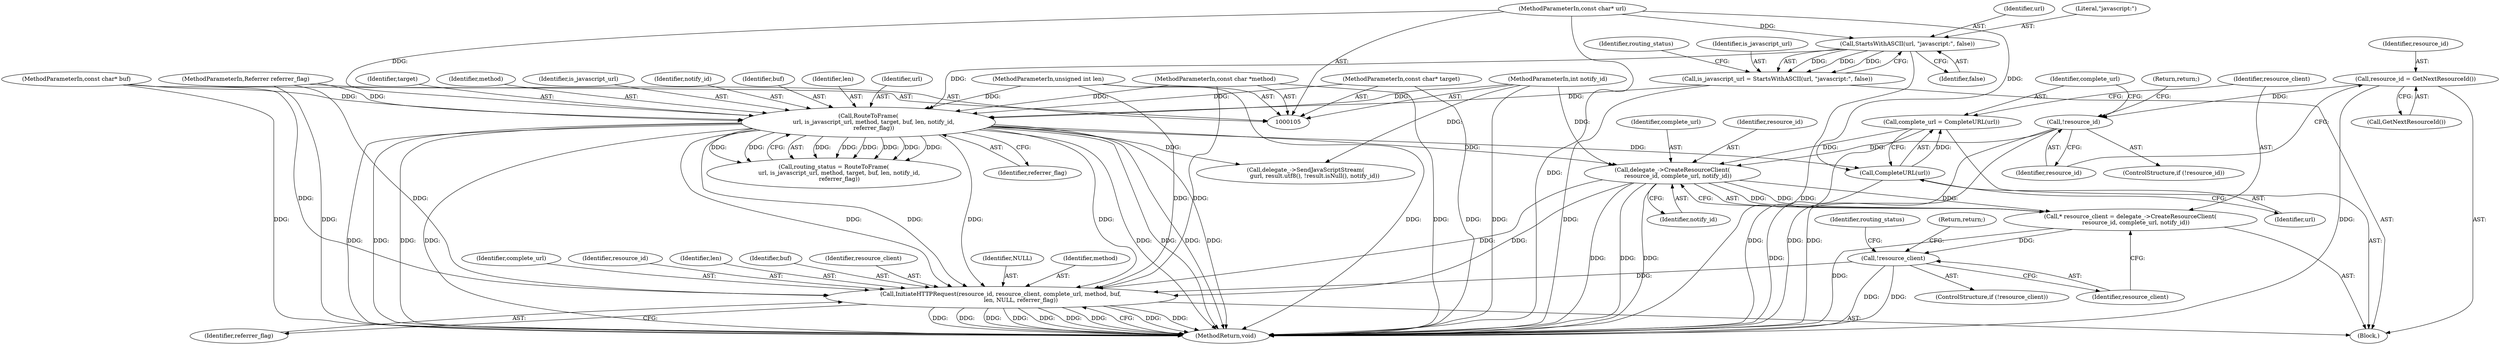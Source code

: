 digraph "0_Chrome_ea3d1d84be3d6f97bf50e76511c9e26af6895533_38@pointer" {
"1000198" [label="(Call,InitiateHTTPRequest(resource_id, resource_client, complete_url, method, buf,\n                      len, NULL, referrer_flag))"];
"1000175" [label="(Call,delegate_->CreateResourceClient(\n      resource_id, complete_url, notify_id))"];
"1000164" [label="(Call,!resource_id)"];
"1000160" [label="(Call,resource_id = GetNextResourceId())"];
"1000168" [label="(Call,complete_url = CompleteURL(url))"];
"1000170" [label="(Call,CompleteURL(url))"];
"1000125" [label="(Call,RouteToFrame(\n      url, is_javascript_url, method, target, buf, len, notify_id,\n      referrer_flag))"];
"1000118" [label="(Call,StartsWithASCII(url, \"javascript:\", false))"];
"1000106" [label="(MethodParameterIn,const char* url)"];
"1000116" [label="(Call,is_javascript_url = StartsWithASCII(url, \"javascript:\", false))"];
"1000107" [label="(MethodParameterIn,const char *method)"];
"1000108" [label="(MethodParameterIn,const char* target)"];
"1000109" [label="(MethodParameterIn,const char* buf)"];
"1000110" [label="(MethodParameterIn,unsigned int len)"];
"1000111" [label="(MethodParameterIn,int notify_id)"];
"1000113" [label="(MethodParameterIn,Referrer referrer_flag)"];
"1000180" [label="(Call,!resource_client)"];
"1000173" [label="(Call,* resource_client = delegate_->CreateResourceClient(\n      resource_id, complete_url, notify_id))"];
"1000166" [label="(Return,return;)"];
"1000160" [label="(Call,resource_id = GetNextResourceId())"];
"1000119" [label="(Identifier,url)"];
"1000198" [label="(Call,InitiateHTTPRequest(resource_id, resource_client, complete_url, method, buf,\n                      len, NULL, referrer_flag))"];
"1000129" [label="(Identifier,target)"];
"1000128" [label="(Identifier,method)"];
"1000163" [label="(ControlStructure,if (!resource_id))"];
"1000116" [label="(Call,is_javascript_url = StartsWithASCII(url, \"javascript:\", false))"];
"1000111" [label="(MethodParameterIn,int notify_id)"];
"1000161" [label="(Identifier,resource_id)"];
"1000175" [label="(Call,delegate_->CreateResourceClient(\n      resource_id, complete_url, notify_id))"];
"1000201" [label="(Identifier,complete_url)"];
"1000127" [label="(Identifier,is_javascript_url)"];
"1000162" [label="(Call,GetNextResourceId())"];
"1000132" [label="(Identifier,notify_id)"];
"1000176" [label="(Identifier,resource_id)"];
"1000199" [label="(Identifier,resource_id)"];
"1000177" [label="(Identifier,complete_url)"];
"1000130" [label="(Identifier,buf)"];
"1000204" [label="(Identifier,len)"];
"1000169" [label="(Identifier,complete_url)"];
"1000108" [label="(MethodParameterIn,const char* target)"];
"1000179" [label="(ControlStructure,if (!resource_client))"];
"1000203" [label="(Identifier,buf)"];
"1000109" [label="(MethodParameterIn,const char* buf)"];
"1000107" [label="(MethodParameterIn,const char *method)"];
"1000125" [label="(Call,RouteToFrame(\n      url, is_javascript_url, method, target, buf, len, notify_id,\n      referrer_flag))"];
"1000170" [label="(Call,CompleteURL(url))"];
"1000165" [label="(Identifier,resource_id)"];
"1000168" [label="(Call,complete_url = CompleteURL(url))"];
"1000200" [label="(Identifier,resource_client)"];
"1000181" [label="(Identifier,resource_client)"];
"1000205" [label="(Identifier,NULL)"];
"1000206" [label="(Identifier,referrer_flag)"];
"1000131" [label="(Identifier,len)"];
"1000174" [label="(Identifier,resource_client)"];
"1000121" [label="(Identifier,false)"];
"1000133" [label="(Identifier,referrer_flag)"];
"1000110" [label="(MethodParameterIn,unsigned int len)"];
"1000117" [label="(Identifier,is_javascript_url)"];
"1000164" [label="(Call,!resource_id)"];
"1000178" [label="(Identifier,notify_id)"];
"1000182" [label="(Return,return;)"];
"1000113" [label="(MethodParameterIn,Referrer referrer_flag)"];
"1000173" [label="(Call,* resource_client = delegate_->CreateResourceClient(\n      resource_id, complete_url, notify_id))"];
"1000186" [label="(Identifier,routing_status)"];
"1000114" [label="(Block,)"];
"1000126" [label="(Identifier,url)"];
"1000180" [label="(Call,!resource_client)"];
"1000152" [label="(Call,delegate_->SendJavaScriptStream(\n          gurl, result.utf8(), !result.isNull(), notify_id))"];
"1000120" [label="(Literal,\"javascript:\")"];
"1000207" [label="(MethodReturn,void)"];
"1000106" [label="(MethodParameterIn,const char* url)"];
"1000118" [label="(Call,StartsWithASCII(url, \"javascript:\", false))"];
"1000171" [label="(Identifier,url)"];
"1000123" [label="(Call,routing_status = RouteToFrame(\n      url, is_javascript_url, method, target, buf, len, notify_id,\n      referrer_flag))"];
"1000124" [label="(Identifier,routing_status)"];
"1000202" [label="(Identifier,method)"];
"1000198" -> "1000114"  [label="AST: "];
"1000198" -> "1000206"  [label="CFG: "];
"1000199" -> "1000198"  [label="AST: "];
"1000200" -> "1000198"  [label="AST: "];
"1000201" -> "1000198"  [label="AST: "];
"1000202" -> "1000198"  [label="AST: "];
"1000203" -> "1000198"  [label="AST: "];
"1000204" -> "1000198"  [label="AST: "];
"1000205" -> "1000198"  [label="AST: "];
"1000206" -> "1000198"  [label="AST: "];
"1000207" -> "1000198"  [label="CFG: "];
"1000198" -> "1000207"  [label="DDG: "];
"1000198" -> "1000207"  [label="DDG: "];
"1000198" -> "1000207"  [label="DDG: "];
"1000198" -> "1000207"  [label="DDG: "];
"1000198" -> "1000207"  [label="DDG: "];
"1000198" -> "1000207"  [label="DDG: "];
"1000198" -> "1000207"  [label="DDG: "];
"1000198" -> "1000207"  [label="DDG: "];
"1000198" -> "1000207"  [label="DDG: "];
"1000175" -> "1000198"  [label="DDG: "];
"1000175" -> "1000198"  [label="DDG: "];
"1000180" -> "1000198"  [label="DDG: "];
"1000125" -> "1000198"  [label="DDG: "];
"1000125" -> "1000198"  [label="DDG: "];
"1000125" -> "1000198"  [label="DDG: "];
"1000125" -> "1000198"  [label="DDG: "];
"1000107" -> "1000198"  [label="DDG: "];
"1000109" -> "1000198"  [label="DDG: "];
"1000110" -> "1000198"  [label="DDG: "];
"1000113" -> "1000198"  [label="DDG: "];
"1000175" -> "1000173"  [label="AST: "];
"1000175" -> "1000178"  [label="CFG: "];
"1000176" -> "1000175"  [label="AST: "];
"1000177" -> "1000175"  [label="AST: "];
"1000178" -> "1000175"  [label="AST: "];
"1000173" -> "1000175"  [label="CFG: "];
"1000175" -> "1000207"  [label="DDG: "];
"1000175" -> "1000207"  [label="DDG: "];
"1000175" -> "1000207"  [label="DDG: "];
"1000175" -> "1000173"  [label="DDG: "];
"1000175" -> "1000173"  [label="DDG: "];
"1000175" -> "1000173"  [label="DDG: "];
"1000164" -> "1000175"  [label="DDG: "];
"1000168" -> "1000175"  [label="DDG: "];
"1000125" -> "1000175"  [label="DDG: "];
"1000111" -> "1000175"  [label="DDG: "];
"1000164" -> "1000163"  [label="AST: "];
"1000164" -> "1000165"  [label="CFG: "];
"1000165" -> "1000164"  [label="AST: "];
"1000166" -> "1000164"  [label="CFG: "];
"1000169" -> "1000164"  [label="CFG: "];
"1000164" -> "1000207"  [label="DDG: "];
"1000164" -> "1000207"  [label="DDG: "];
"1000160" -> "1000164"  [label="DDG: "];
"1000160" -> "1000114"  [label="AST: "];
"1000160" -> "1000162"  [label="CFG: "];
"1000161" -> "1000160"  [label="AST: "];
"1000162" -> "1000160"  [label="AST: "];
"1000165" -> "1000160"  [label="CFG: "];
"1000160" -> "1000207"  [label="DDG: "];
"1000168" -> "1000114"  [label="AST: "];
"1000168" -> "1000170"  [label="CFG: "];
"1000169" -> "1000168"  [label="AST: "];
"1000170" -> "1000168"  [label="AST: "];
"1000174" -> "1000168"  [label="CFG: "];
"1000168" -> "1000207"  [label="DDG: "];
"1000170" -> "1000168"  [label="DDG: "];
"1000170" -> "1000171"  [label="CFG: "];
"1000171" -> "1000170"  [label="AST: "];
"1000170" -> "1000207"  [label="DDG: "];
"1000125" -> "1000170"  [label="DDG: "];
"1000106" -> "1000170"  [label="DDG: "];
"1000125" -> "1000123"  [label="AST: "];
"1000125" -> "1000133"  [label="CFG: "];
"1000126" -> "1000125"  [label="AST: "];
"1000127" -> "1000125"  [label="AST: "];
"1000128" -> "1000125"  [label="AST: "];
"1000129" -> "1000125"  [label="AST: "];
"1000130" -> "1000125"  [label="AST: "];
"1000131" -> "1000125"  [label="AST: "];
"1000132" -> "1000125"  [label="AST: "];
"1000133" -> "1000125"  [label="AST: "];
"1000123" -> "1000125"  [label="CFG: "];
"1000125" -> "1000207"  [label="DDG: "];
"1000125" -> "1000207"  [label="DDG: "];
"1000125" -> "1000207"  [label="DDG: "];
"1000125" -> "1000207"  [label="DDG: "];
"1000125" -> "1000207"  [label="DDG: "];
"1000125" -> "1000207"  [label="DDG: "];
"1000125" -> "1000207"  [label="DDG: "];
"1000125" -> "1000207"  [label="DDG: "];
"1000125" -> "1000123"  [label="DDG: "];
"1000125" -> "1000123"  [label="DDG: "];
"1000125" -> "1000123"  [label="DDG: "];
"1000125" -> "1000123"  [label="DDG: "];
"1000125" -> "1000123"  [label="DDG: "];
"1000125" -> "1000123"  [label="DDG: "];
"1000125" -> "1000123"  [label="DDG: "];
"1000125" -> "1000123"  [label="DDG: "];
"1000118" -> "1000125"  [label="DDG: "];
"1000106" -> "1000125"  [label="DDG: "];
"1000116" -> "1000125"  [label="DDG: "];
"1000107" -> "1000125"  [label="DDG: "];
"1000108" -> "1000125"  [label="DDG: "];
"1000109" -> "1000125"  [label="DDG: "];
"1000110" -> "1000125"  [label="DDG: "];
"1000111" -> "1000125"  [label="DDG: "];
"1000113" -> "1000125"  [label="DDG: "];
"1000125" -> "1000152"  [label="DDG: "];
"1000118" -> "1000116"  [label="AST: "];
"1000118" -> "1000121"  [label="CFG: "];
"1000119" -> "1000118"  [label="AST: "];
"1000120" -> "1000118"  [label="AST: "];
"1000121" -> "1000118"  [label="AST: "];
"1000116" -> "1000118"  [label="CFG: "];
"1000118" -> "1000207"  [label="DDG: "];
"1000118" -> "1000116"  [label="DDG: "];
"1000118" -> "1000116"  [label="DDG: "];
"1000118" -> "1000116"  [label="DDG: "];
"1000106" -> "1000118"  [label="DDG: "];
"1000106" -> "1000105"  [label="AST: "];
"1000106" -> "1000207"  [label="DDG: "];
"1000116" -> "1000114"  [label="AST: "];
"1000117" -> "1000116"  [label="AST: "];
"1000124" -> "1000116"  [label="CFG: "];
"1000116" -> "1000207"  [label="DDG: "];
"1000107" -> "1000105"  [label="AST: "];
"1000107" -> "1000207"  [label="DDG: "];
"1000108" -> "1000105"  [label="AST: "];
"1000108" -> "1000207"  [label="DDG: "];
"1000109" -> "1000105"  [label="AST: "];
"1000109" -> "1000207"  [label="DDG: "];
"1000110" -> "1000105"  [label="AST: "];
"1000110" -> "1000207"  [label="DDG: "];
"1000111" -> "1000105"  [label="AST: "];
"1000111" -> "1000207"  [label="DDG: "];
"1000111" -> "1000152"  [label="DDG: "];
"1000113" -> "1000105"  [label="AST: "];
"1000113" -> "1000207"  [label="DDG: "];
"1000180" -> "1000179"  [label="AST: "];
"1000180" -> "1000181"  [label="CFG: "];
"1000181" -> "1000180"  [label="AST: "];
"1000182" -> "1000180"  [label="CFG: "];
"1000186" -> "1000180"  [label="CFG: "];
"1000180" -> "1000207"  [label="DDG: "];
"1000180" -> "1000207"  [label="DDG: "];
"1000173" -> "1000180"  [label="DDG: "];
"1000173" -> "1000114"  [label="AST: "];
"1000174" -> "1000173"  [label="AST: "];
"1000181" -> "1000173"  [label="CFG: "];
"1000173" -> "1000207"  [label="DDG: "];
}

